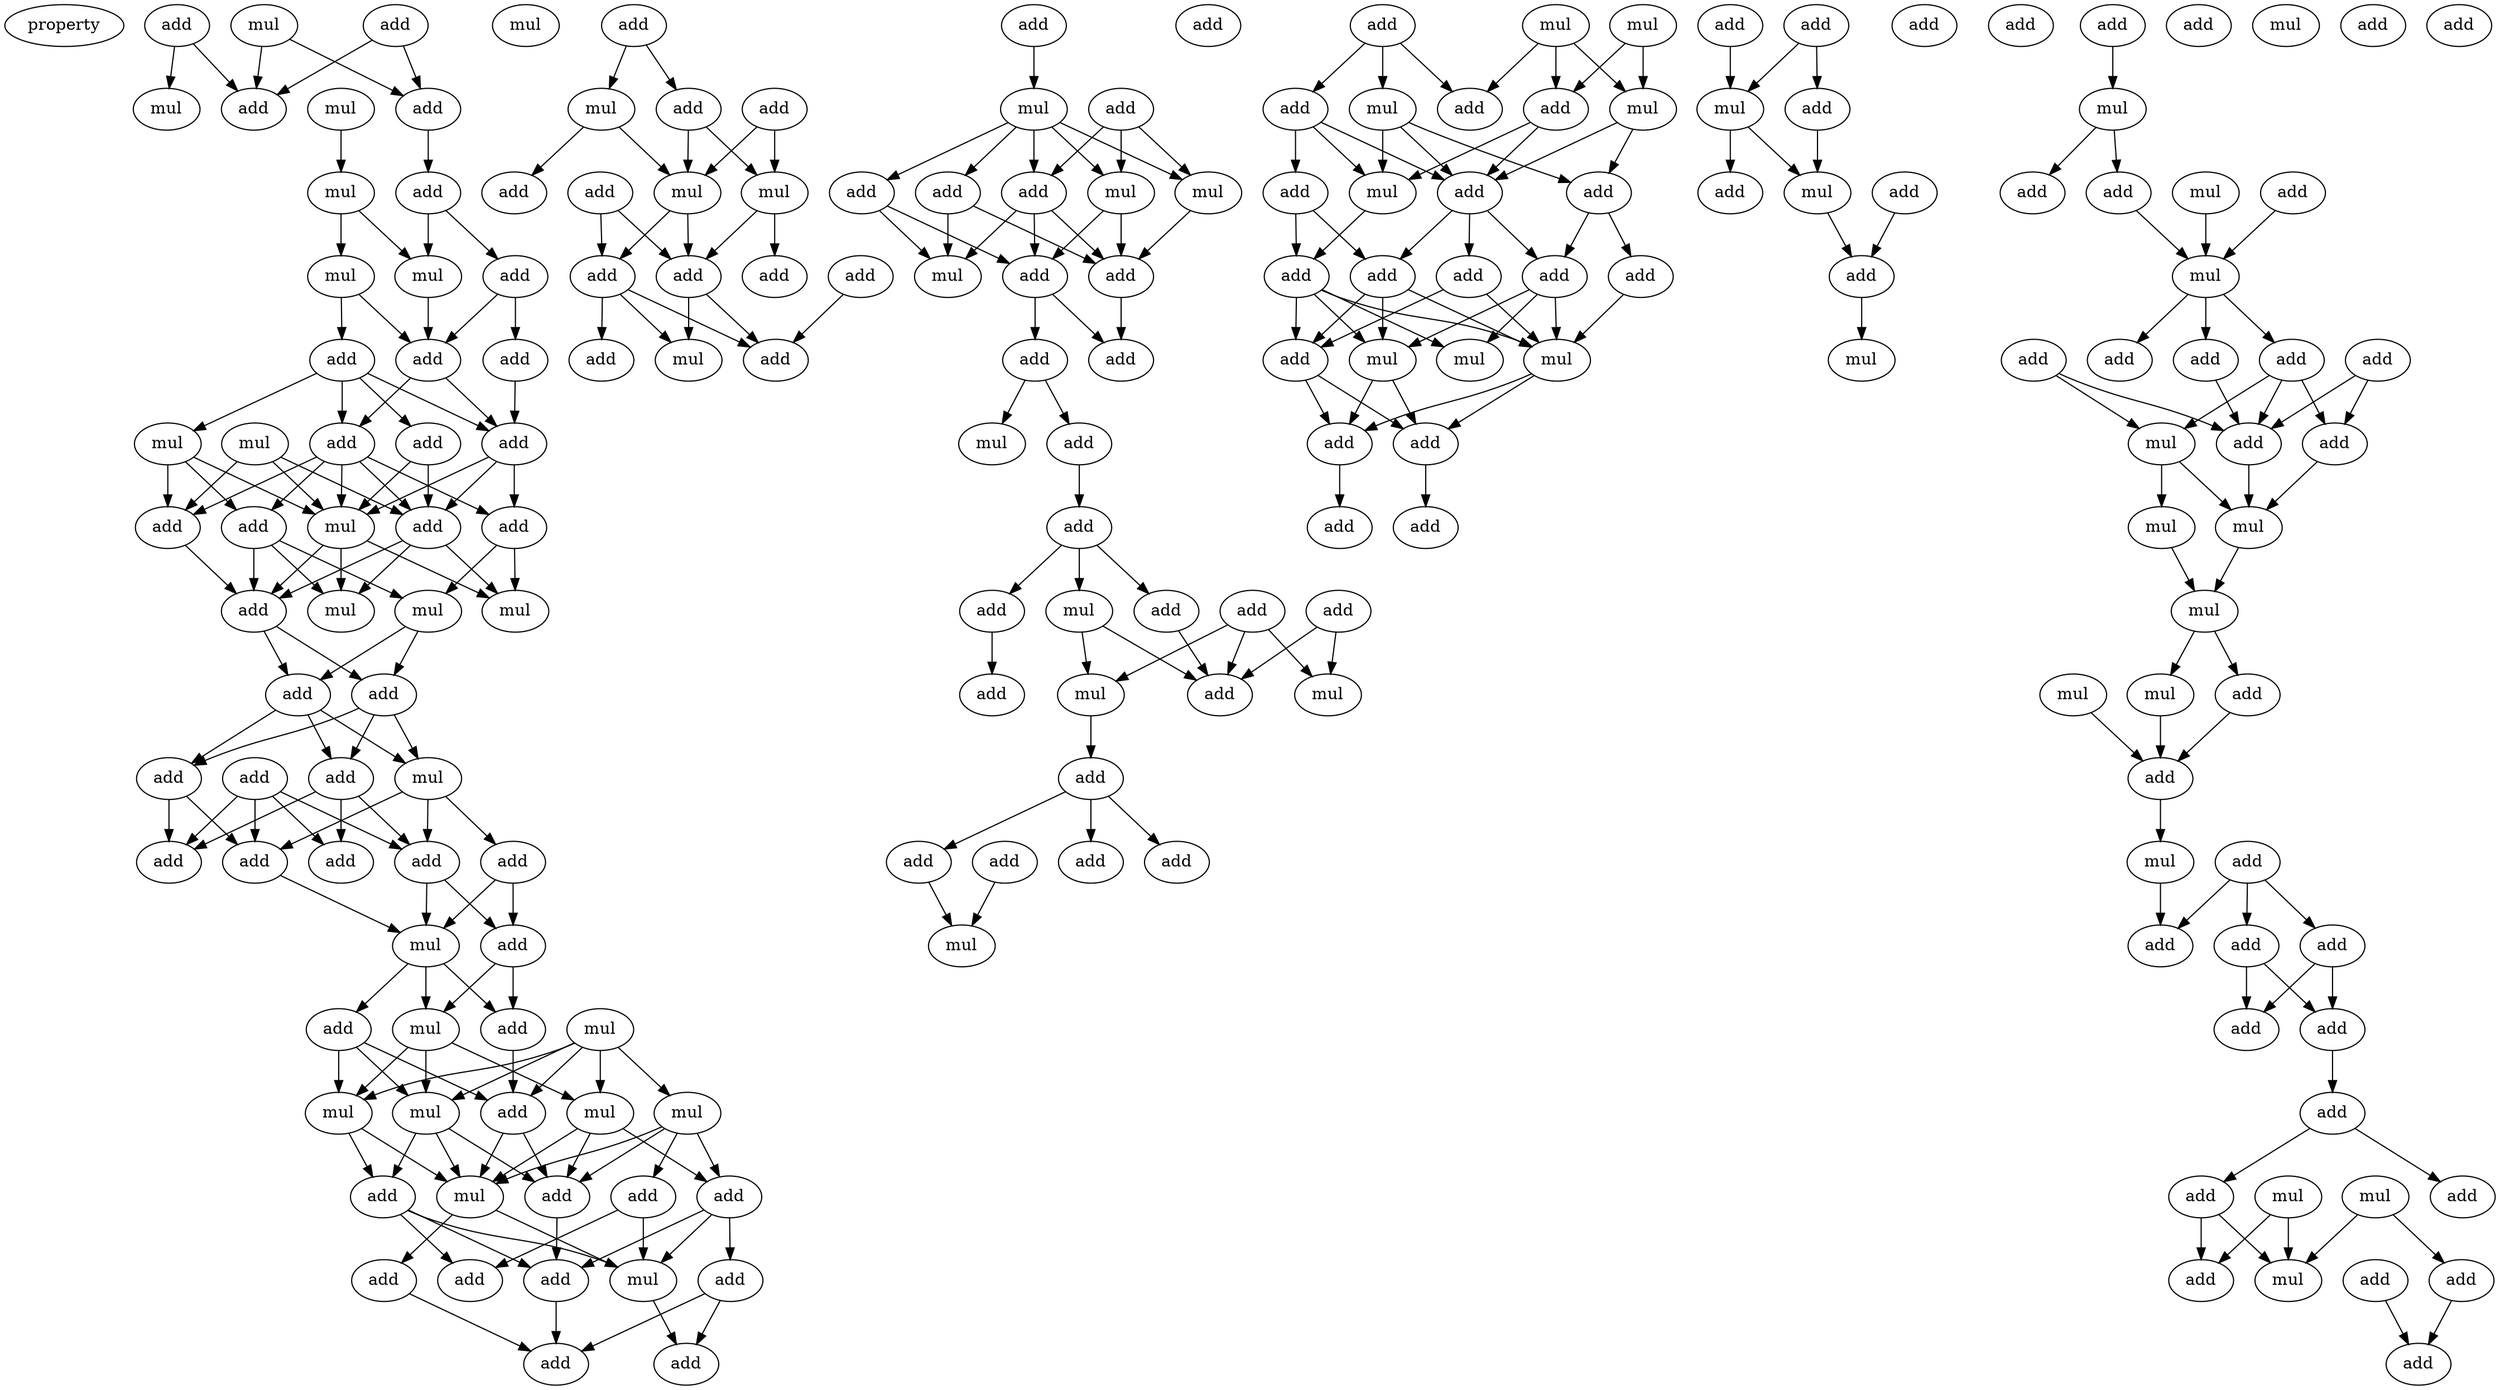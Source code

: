 digraph {
    node [fontcolor=black]
    property [mul=2,lf=2.0]
    0 [ label = mul ];
    1 [ label = add ];
    2 [ label = add ];
    3 [ label = mul ];
    4 [ label = add ];
    5 [ label = mul ];
    6 [ label = mul ];
    7 [ label = add ];
    8 [ label = add ];
    9 [ label = mul ];
    10 [ label = mul ];
    11 [ label = add ];
    12 [ label = mul ];
    13 [ label = add ];
    14 [ label = add ];
    15 [ label = add ];
    16 [ label = add ];
    17 [ label = add ];
    18 [ label = mul ];
    19 [ label = mul ];
    20 [ label = add ];
    21 [ label = add ];
    22 [ label = add ];
    23 [ label = add ];
    24 [ label = add ];
    25 [ label = mul ];
    26 [ label = mul ];
    27 [ label = mul ];
    28 [ label = mul ];
    29 [ label = add ];
    30 [ label = add ];
    31 [ label = add ];
    32 [ label = add ];
    33 [ label = mul ];
    34 [ label = add ];
    35 [ label = add ];
    36 [ label = add ];
    37 [ label = add ];
    38 [ label = add ];
    39 [ label = add ];
    40 [ label = add ];
    41 [ label = mul ];
    42 [ label = add ];
    43 [ label = add ];
    44 [ label = mul ];
    45 [ label = mul ];
    46 [ label = add ];
    47 [ label = add ];
    48 [ label = mul ];
    49 [ label = mul ];
    50 [ label = mul ];
    51 [ label = mul ];
    52 [ label = add ];
    53 [ label = add ];
    54 [ label = mul ];
    55 [ label = add ];
    56 [ label = add ];
    57 [ label = add ];
    58 [ label = add ];
    59 [ label = add ];
    60 [ label = add ];
    61 [ label = mul ];
    62 [ label = add ];
    63 [ label = add ];
    64 [ label = add ];
    65 [ label = mul ];
    66 [ label = add ];
    67 [ label = add ];
    68 [ label = mul ];
    69 [ label = add ];
    70 [ label = add ];
    71 [ label = mul ];
    72 [ label = add ];
    73 [ label = add ];
    74 [ label = add ];
    75 [ label = add ];
    76 [ label = add ];
    77 [ label = add ];
    78 [ label = mul ];
    79 [ label = add ];
    80 [ label = add ];
    81 [ label = mul ];
    82 [ label = add ];
    83 [ label = add ];
    84 [ label = add ];
    85 [ label = mul ];
    86 [ label = mul ];
    87 [ label = mul ];
    88 [ label = add ];
    89 [ label = add ];
    90 [ label = add ];
    91 [ label = add ];
    92 [ label = mul ];
    93 [ label = add ];
    94 [ label = add ];
    95 [ label = add ];
    96 [ label = mul ];
    97 [ label = add ];
    98 [ label = add ];
    99 [ label = add ];
    100 [ label = mul ];
    101 [ label = add ];
    102 [ label = mul ];
    103 [ label = add ];
    104 [ label = add ];
    105 [ label = add ];
    106 [ label = add ];
    107 [ label = add ];
    108 [ label = add ];
    109 [ label = mul ];
    110 [ label = add ];
    111 [ label = mul ];
    112 [ label = mul ];
    113 [ label = add ];
    114 [ label = mul ];
    115 [ label = add ];
    116 [ label = add ];
    117 [ label = mul ];
    118 [ label = add ];
    119 [ label = add ];
    120 [ label = mul ];
    121 [ label = add ];
    122 [ label = add ];
    123 [ label = add ];
    124 [ label = add ];
    125 [ label = add ];
    126 [ label = add ];
    127 [ label = add ];
    128 [ label = add ];
    129 [ label = mul ];
    130 [ label = mul ];
    131 [ label = mul ];
    132 [ label = add ];
    133 [ label = add ];
    134 [ label = add ];
    135 [ label = add ];
    136 [ label = add ];
    137 [ label = add ];
    138 [ label = mul ];
    139 [ label = add ];
    140 [ label = add ];
    141 [ label = mul ];
    142 [ label = add ];
    143 [ label = add ];
    144 [ label = add ];
    145 [ label = add ];
    146 [ label = add ];
    147 [ label = add ];
    148 [ label = mul ];
    149 [ label = mul ];
    150 [ label = mul ];
    151 [ label = add ];
    152 [ label = add ];
    153 [ label = mul ];
    154 [ label = add ];
    155 [ label = add ];
    156 [ label = mul ];
    157 [ label = add ];
    158 [ label = add ];
    159 [ label = add ];
    160 [ label = add ];
    161 [ label = add ];
    162 [ label = add ];
    163 [ label = add ];
    164 [ label = mul ];
    165 [ label = mul ];
    166 [ label = mul ];
    167 [ label = mul ];
    168 [ label = mul ];
    169 [ label = add ];
    170 [ label = mul ];
    171 [ label = add ];
    172 [ label = add ];
    173 [ label = add ];
    174 [ label = mul ];
    175 [ label = add ];
    176 [ label = add ];
    177 [ label = add ];
    178 [ label = add ];
    179 [ label = add ];
    180 [ label = add ];
    181 [ label = add ];
    182 [ label = mul ];
    183 [ label = add ];
    184 [ label = mul ];
    185 [ label = mul ];
    186 [ label = add ];
    187 [ label = add ];
    188 [ label = add ];
    189 [ label = add ];
    0 -> 4 [ name = 0 ];
    0 -> 7 [ name = 1 ];
    1 -> 4 [ name = 2 ];
    1 -> 5 [ name = 3 ];
    2 -> 4 [ name = 4 ];
    2 -> 7 [ name = 5 ];
    6 -> 9 [ name = 6 ];
    7 -> 8 [ name = 7 ];
    8 -> 10 [ name = 8 ];
    8 -> 11 [ name = 9 ];
    9 -> 10 [ name = 10 ];
    9 -> 12 [ name = 11 ];
    10 -> 14 [ name = 12 ];
    11 -> 14 [ name = 13 ];
    11 -> 15 [ name = 14 ];
    12 -> 13 [ name = 15 ];
    12 -> 14 [ name = 16 ];
    13 -> 16 [ name = 17 ];
    13 -> 17 [ name = 18 ];
    13 -> 19 [ name = 19 ];
    13 -> 20 [ name = 20 ];
    14 -> 16 [ name = 21 ];
    14 -> 20 [ name = 22 ];
    15 -> 20 [ name = 23 ];
    16 -> 21 [ name = 24 ];
    16 -> 22 [ name = 25 ];
    16 -> 23 [ name = 26 ];
    16 -> 24 [ name = 27 ];
    16 -> 25 [ name = 28 ];
    17 -> 21 [ name = 29 ];
    17 -> 25 [ name = 30 ];
    18 -> 21 [ name = 31 ];
    18 -> 23 [ name = 32 ];
    18 -> 25 [ name = 33 ];
    19 -> 23 [ name = 34 ];
    19 -> 24 [ name = 35 ];
    19 -> 25 [ name = 36 ];
    20 -> 21 [ name = 37 ];
    20 -> 22 [ name = 38 ];
    20 -> 25 [ name = 39 ];
    21 -> 27 [ name = 40 ];
    21 -> 28 [ name = 41 ];
    21 -> 29 [ name = 42 ];
    22 -> 26 [ name = 43 ];
    22 -> 27 [ name = 44 ];
    23 -> 29 [ name = 45 ];
    24 -> 26 [ name = 46 ];
    24 -> 28 [ name = 47 ];
    24 -> 29 [ name = 48 ];
    25 -> 27 [ name = 49 ];
    25 -> 28 [ name = 50 ];
    25 -> 29 [ name = 51 ];
    26 -> 30 [ name = 52 ];
    26 -> 31 [ name = 53 ];
    29 -> 30 [ name = 54 ];
    29 -> 31 [ name = 55 ];
    30 -> 33 [ name = 56 ];
    30 -> 34 [ name = 57 ];
    30 -> 35 [ name = 58 ];
    31 -> 33 [ name = 59 ];
    31 -> 34 [ name = 60 ];
    31 -> 35 [ name = 61 ];
    32 -> 37 [ name = 62 ];
    32 -> 38 [ name = 63 ];
    32 -> 39 [ name = 64 ];
    32 -> 40 [ name = 65 ];
    33 -> 36 [ name = 66 ];
    33 -> 39 [ name = 67 ];
    33 -> 40 [ name = 68 ];
    34 -> 37 [ name = 69 ];
    34 -> 38 [ name = 70 ];
    34 -> 40 [ name = 71 ];
    35 -> 38 [ name = 72 ];
    35 -> 39 [ name = 73 ];
    36 -> 41 [ name = 74 ];
    36 -> 42 [ name = 75 ];
    39 -> 41 [ name = 76 ];
    40 -> 41 [ name = 77 ];
    40 -> 42 [ name = 78 ];
    41 -> 43 [ name = 79 ];
    41 -> 45 [ name = 80 ];
    41 -> 46 [ name = 81 ];
    42 -> 45 [ name = 82 ];
    42 -> 46 [ name = 83 ];
    43 -> 47 [ name = 84 ];
    43 -> 48 [ name = 85 ];
    43 -> 50 [ name = 86 ];
    44 -> 47 [ name = 87 ];
    44 -> 48 [ name = 88 ];
    44 -> 49 [ name = 89 ];
    44 -> 50 [ name = 90 ];
    44 -> 51 [ name = 91 ];
    45 -> 48 [ name = 92 ];
    45 -> 50 [ name = 93 ];
    45 -> 51 [ name = 94 ];
    46 -> 47 [ name = 95 ];
    47 -> 54 [ name = 96 ];
    47 -> 56 [ name = 97 ];
    48 -> 54 [ name = 98 ];
    48 -> 55 [ name = 99 ];
    48 -> 56 [ name = 100 ];
    49 -> 52 [ name = 101 ];
    49 -> 53 [ name = 102 ];
    49 -> 54 [ name = 103 ];
    49 -> 56 [ name = 104 ];
    50 -> 54 [ name = 105 ];
    50 -> 55 [ name = 106 ];
    51 -> 53 [ name = 107 ];
    51 -> 54 [ name = 108 ];
    51 -> 56 [ name = 109 ];
    52 -> 60 [ name = 110 ];
    52 -> 61 [ name = 111 ];
    53 -> 58 [ name = 112 ];
    53 -> 59 [ name = 113 ];
    53 -> 61 [ name = 114 ];
    54 -> 57 [ name = 115 ];
    54 -> 61 [ name = 116 ];
    55 -> 59 [ name = 117 ];
    55 -> 60 [ name = 118 ];
    55 -> 61 [ name = 119 ];
    56 -> 59 [ name = 120 ];
    57 -> 62 [ name = 121 ];
    58 -> 62 [ name = 122 ];
    58 -> 63 [ name = 123 ];
    59 -> 62 [ name = 124 ];
    61 -> 63 [ name = 125 ];
    64 -> 65 [ name = 126 ];
    64 -> 66 [ name = 127 ];
    65 -> 68 [ name = 128 ];
    65 -> 70 [ name = 129 ];
    66 -> 68 [ name = 130 ];
    66 -> 71 [ name = 131 ];
    67 -> 68 [ name = 132 ];
    67 -> 71 [ name = 133 ];
    68 -> 72 [ name = 134 ];
    68 -> 75 [ name = 135 ];
    69 -> 72 [ name = 136 ];
    69 -> 75 [ name = 137 ];
    71 -> 72 [ name = 138 ];
    71 -> 74 [ name = 139 ];
    72 -> 76 [ name = 140 ];
    72 -> 78 [ name = 141 ];
    73 -> 76 [ name = 142 ];
    75 -> 76 [ name = 143 ];
    75 -> 77 [ name = 144 ];
    75 -> 78 [ name = 145 ];
    79 -> 81 [ name = 146 ];
    80 -> 83 [ name = 147 ];
    80 -> 85 [ name = 148 ];
    80 -> 86 [ name = 149 ];
    81 -> 82 [ name = 150 ];
    81 -> 83 [ name = 151 ];
    81 -> 84 [ name = 152 ];
    81 -> 85 [ name = 153 ];
    81 -> 86 [ name = 154 ];
    82 -> 87 [ name = 155 ];
    82 -> 88 [ name = 156 ];
    83 -> 87 [ name = 157 ];
    83 -> 88 [ name = 158 ];
    83 -> 89 [ name = 159 ];
    84 -> 87 [ name = 160 ];
    84 -> 89 [ name = 161 ];
    85 -> 89 [ name = 162 ];
    86 -> 88 [ name = 163 ];
    86 -> 89 [ name = 164 ];
    88 -> 90 [ name = 165 ];
    88 -> 91 [ name = 166 ];
    89 -> 90 [ name = 167 ];
    91 -> 92 [ name = 168 ];
    91 -> 93 [ name = 169 ];
    93 -> 94 [ name = 170 ];
    94 -> 96 [ name = 171 ];
    94 -> 97 [ name = 172 ];
    94 -> 98 [ name = 173 ];
    95 -> 100 [ name = 174 ];
    95 -> 101 [ name = 175 ];
    95 -> 102 [ name = 176 ];
    96 -> 101 [ name = 177 ];
    96 -> 102 [ name = 178 ];
    97 -> 103 [ name = 179 ];
    98 -> 101 [ name = 180 ];
    99 -> 100 [ name = 181 ];
    99 -> 101 [ name = 182 ];
    102 -> 104 [ name = 183 ];
    104 -> 105 [ name = 184 ];
    104 -> 106 [ name = 185 ];
    104 -> 108 [ name = 186 ];
    105 -> 109 [ name = 187 ];
    107 -> 109 [ name = 188 ];
    111 -> 117 [ name = 189 ];
    111 -> 118 [ name = 190 ];
    112 -> 115 [ name = 191 ];
    112 -> 117 [ name = 192 ];
    112 -> 118 [ name = 193 ];
    113 -> 114 [ name = 194 ];
    113 -> 115 [ name = 195 ];
    113 -> 116 [ name = 196 ];
    114 -> 120 [ name = 197 ];
    114 -> 121 [ name = 198 ];
    114 -> 122 [ name = 199 ];
    116 -> 119 [ name = 200 ];
    116 -> 120 [ name = 201 ];
    116 -> 121 [ name = 202 ];
    117 -> 121 [ name = 203 ];
    117 -> 122 [ name = 204 ];
    118 -> 120 [ name = 205 ];
    118 -> 121 [ name = 206 ];
    119 -> 125 [ name = 207 ];
    119 -> 127 [ name = 208 ];
    120 -> 125 [ name = 209 ];
    121 -> 123 [ name = 210 ];
    121 -> 126 [ name = 211 ];
    121 -> 127 [ name = 212 ];
    122 -> 123 [ name = 213 ];
    122 -> 124 [ name = 214 ];
    123 -> 129 [ name = 215 ];
    123 -> 130 [ name = 216 ];
    123 -> 131 [ name = 217 ];
    124 -> 130 [ name = 218 ];
    125 -> 128 [ name = 219 ];
    125 -> 129 [ name = 220 ];
    125 -> 130 [ name = 221 ];
    125 -> 131 [ name = 222 ];
    126 -> 128 [ name = 223 ];
    126 -> 130 [ name = 224 ];
    127 -> 128 [ name = 225 ];
    127 -> 129 [ name = 226 ];
    127 -> 130 [ name = 227 ];
    128 -> 132 [ name = 228 ];
    128 -> 133 [ name = 229 ];
    129 -> 132 [ name = 230 ];
    129 -> 133 [ name = 231 ];
    130 -> 132 [ name = 232 ];
    130 -> 133 [ name = 233 ];
    132 -> 134 [ name = 234 ];
    133 -> 136 [ name = 235 ];
    135 -> 138 [ name = 236 ];
    135 -> 139 [ name = 237 ];
    137 -> 138 [ name = 238 ];
    138 -> 141 [ name = 239 ];
    138 -> 142 [ name = 240 ];
    139 -> 141 [ name = 241 ];
    141 -> 145 [ name = 242 ];
    144 -> 145 [ name = 243 ];
    145 -> 149 [ name = 244 ];
    146 -> 150 [ name = 245 ];
    150 -> 152 [ name = 246 ];
    150 -> 155 [ name = 247 ];
    153 -> 156 [ name = 248 ];
    154 -> 156 [ name = 249 ];
    155 -> 156 [ name = 250 ];
    156 -> 157 [ name = 251 ];
    156 -> 158 [ name = 252 ];
    156 -> 161 [ name = 253 ];
    158 -> 162 [ name = 254 ];
    158 -> 163 [ name = 255 ];
    158 -> 164 [ name = 256 ];
    159 -> 162 [ name = 257 ];
    159 -> 163 [ name = 258 ];
    160 -> 162 [ name = 259 ];
    160 -> 164 [ name = 260 ];
    161 -> 162 [ name = 261 ];
    162 -> 166 [ name = 262 ];
    163 -> 166 [ name = 263 ];
    164 -> 165 [ name = 264 ];
    164 -> 166 [ name = 265 ];
    165 -> 167 [ name = 266 ];
    166 -> 167 [ name = 267 ];
    167 -> 169 [ name = 268 ];
    167 -> 170 [ name = 269 ];
    168 -> 172 [ name = 270 ];
    169 -> 172 [ name = 271 ];
    170 -> 172 [ name = 272 ];
    172 -> 174 [ name = 273 ];
    173 -> 175 [ name = 274 ];
    173 -> 176 [ name = 275 ];
    173 -> 177 [ name = 276 ];
    174 -> 176 [ name = 277 ];
    175 -> 178 [ name = 278 ];
    175 -> 179 [ name = 279 ];
    177 -> 178 [ name = 280 ];
    177 -> 179 [ name = 281 ];
    179 -> 180 [ name = 282 ];
    180 -> 181 [ name = 283 ];
    180 -> 183 [ name = 284 ];
    181 -> 185 [ name = 285 ];
    181 -> 186 [ name = 286 ];
    182 -> 185 [ name = 287 ];
    182 -> 186 [ name = 288 ];
    184 -> 185 [ name = 289 ];
    184 -> 188 [ name = 290 ];
    187 -> 189 [ name = 291 ];
    188 -> 189 [ name = 292 ];
}
